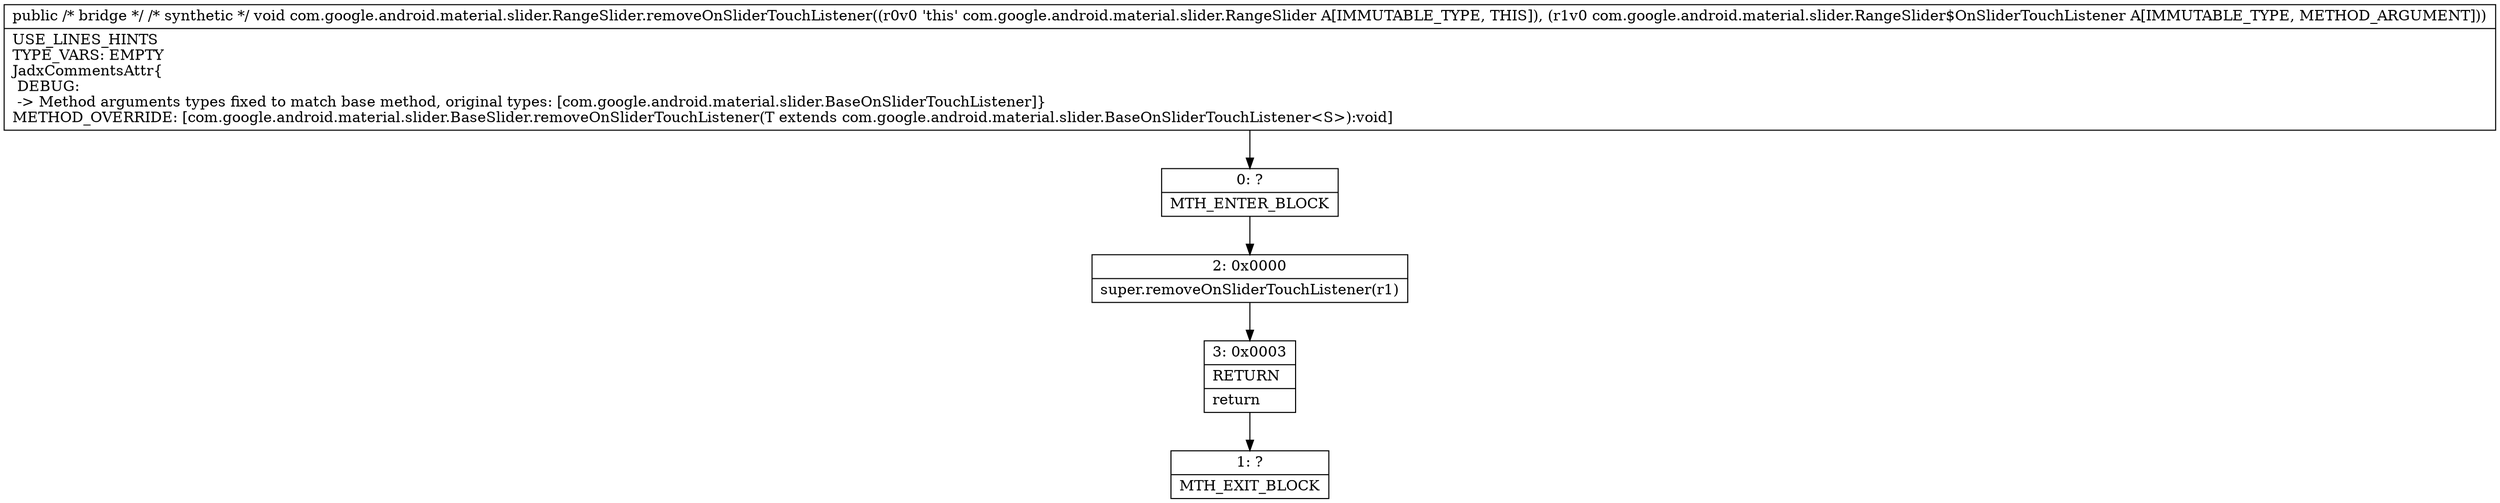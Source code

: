 digraph "CFG forcom.google.android.material.slider.RangeSlider.removeOnSliderTouchListener(Lcom\/google\/android\/material\/slider\/BaseOnSliderTouchListener;)V" {
Node_0 [shape=record,label="{0\:\ ?|MTH_ENTER_BLOCK\l}"];
Node_2 [shape=record,label="{2\:\ 0x0000|super.removeOnSliderTouchListener(r1)\l}"];
Node_3 [shape=record,label="{3\:\ 0x0003|RETURN\l|return\l}"];
Node_1 [shape=record,label="{1\:\ ?|MTH_EXIT_BLOCK\l}"];
MethodNode[shape=record,label="{public \/* bridge *\/ \/* synthetic *\/ void com.google.android.material.slider.RangeSlider.removeOnSliderTouchListener((r0v0 'this' com.google.android.material.slider.RangeSlider A[IMMUTABLE_TYPE, THIS]), (r1v0 com.google.android.material.slider.RangeSlider$OnSliderTouchListener A[IMMUTABLE_TYPE, METHOD_ARGUMENT]))  | USE_LINES_HINTS\lTYPE_VARS: EMPTY\lJadxCommentsAttr\{\l DEBUG: \l \-\> Method arguments types fixed to match base method, original types: [com.google.android.material.slider.BaseOnSliderTouchListener]\}\lMETHOD_OVERRIDE: [com.google.android.material.slider.BaseSlider.removeOnSliderTouchListener(T extends com.google.android.material.slider.BaseOnSliderTouchListener\<S\>):void]\l}"];
MethodNode -> Node_0;Node_0 -> Node_2;
Node_2 -> Node_3;
Node_3 -> Node_1;
}

